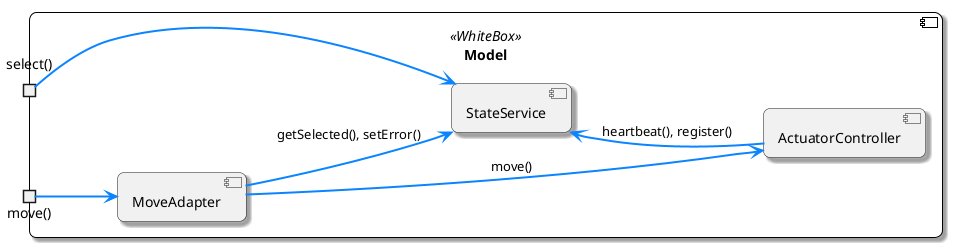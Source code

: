 @startuml
' ------------------------------------------------------------
' Model Component – White-Box Diagramm (refined)
' ------------------------------------------------------------

' Visuelle Einstellungen (zugleich passend zum View-Diagramm)
skinparam componentStyle uml2
skinparam roundCorner 15
skinparam shadowing true
skinparam lollipopSize 18
skinparam ArrowColor #0A84FF
skinparam ArrowThickness 2

' *** Größeres White-Box-Padding, damit nichts den Titel überlappt ***
skinparam ComponentPadding 60

' Stereotyp‐Stile
skinparam component<<BlackBox>> {
  BackgroundColor #333333
  BorderColor White
  FontColor White
}

skinparam component<<WhiteBox>> {
  BackgroundColor White
  BorderColor Black
  FontColor Black
}

left to right direction

' ------------------------------------------------------------
' Model – White-Box
component "Model\n\n" as M <<WhiteBox>> {
    ' Eingehende Schnittstellen (Sockets)
    portin "move()"   as IMove
    portin "select()" as ISelect

    ' Innere Komponenten (vertikal angeordnet)
    component MoveAdapter
    component StateService
    component ActuatorController

    ' Unsichtbare Layout-Hilfspfeile, damit die Reihenfolge fixiert bleibt
    MoveAdapter -[hidden]down-> StateService
    StateService -[hidden]down-> ActuatorController
}

' ------------------------------------------------------------
' Schnittstellen-Verdrahtung
IMove   --> MoveAdapter      
ISelect --> StateService     

MoveAdapter       --> ActuatorController : move()
MoveAdapter       --> StateService       : getSelected(), setError()
ActuatorController --> StateService       : heartbeat(), register()

@enduml